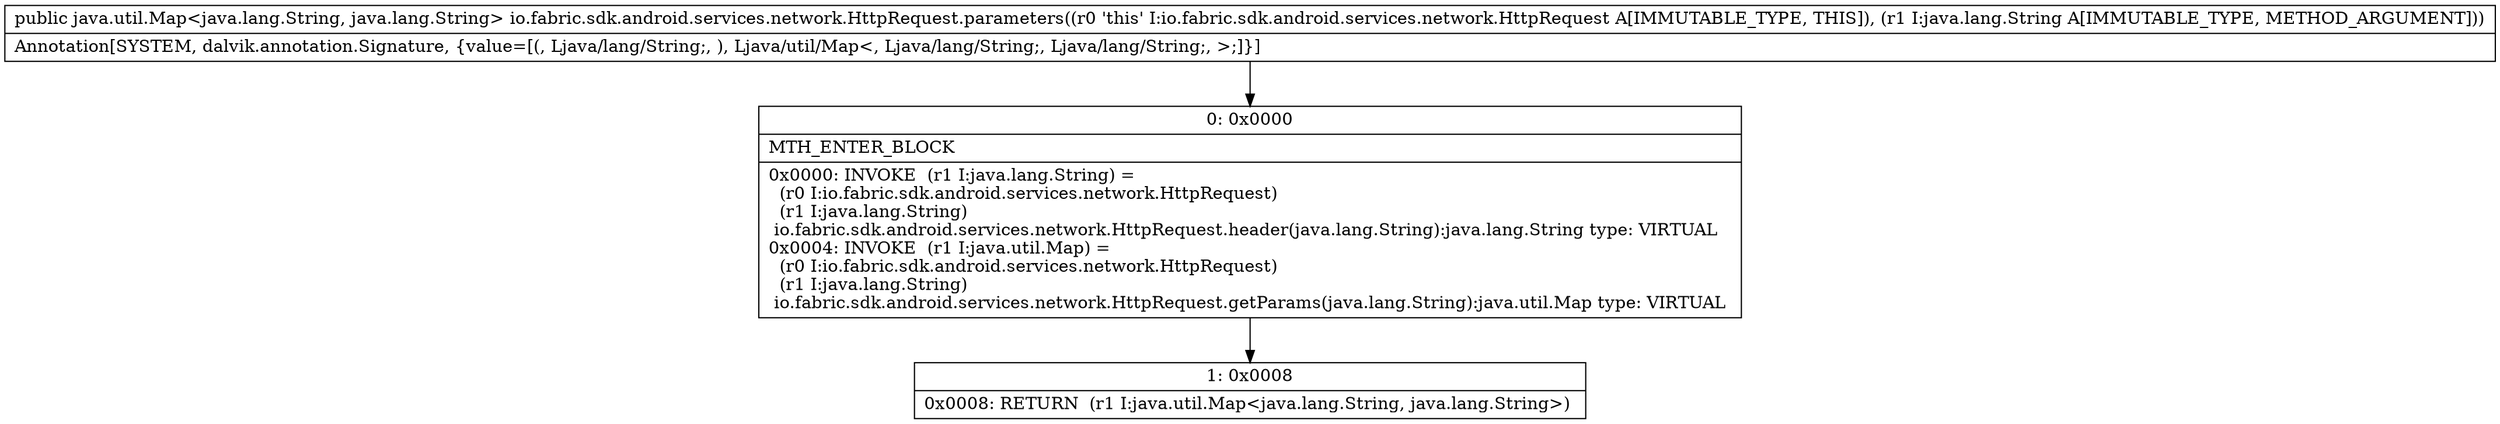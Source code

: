 digraph "CFG forio.fabric.sdk.android.services.network.HttpRequest.parameters(Ljava\/lang\/String;)Ljava\/util\/Map;" {
Node_0 [shape=record,label="{0\:\ 0x0000|MTH_ENTER_BLOCK\l|0x0000: INVOKE  (r1 I:java.lang.String) = \l  (r0 I:io.fabric.sdk.android.services.network.HttpRequest)\l  (r1 I:java.lang.String)\l io.fabric.sdk.android.services.network.HttpRequest.header(java.lang.String):java.lang.String type: VIRTUAL \l0x0004: INVOKE  (r1 I:java.util.Map) = \l  (r0 I:io.fabric.sdk.android.services.network.HttpRequest)\l  (r1 I:java.lang.String)\l io.fabric.sdk.android.services.network.HttpRequest.getParams(java.lang.String):java.util.Map type: VIRTUAL \l}"];
Node_1 [shape=record,label="{1\:\ 0x0008|0x0008: RETURN  (r1 I:java.util.Map\<java.lang.String, java.lang.String\>) \l}"];
MethodNode[shape=record,label="{public java.util.Map\<java.lang.String, java.lang.String\> io.fabric.sdk.android.services.network.HttpRequest.parameters((r0 'this' I:io.fabric.sdk.android.services.network.HttpRequest A[IMMUTABLE_TYPE, THIS]), (r1 I:java.lang.String A[IMMUTABLE_TYPE, METHOD_ARGUMENT]))  | Annotation[SYSTEM, dalvik.annotation.Signature, \{value=[(, Ljava\/lang\/String;, ), Ljava\/util\/Map\<, Ljava\/lang\/String;, Ljava\/lang\/String;, \>;]\}]\l}"];
MethodNode -> Node_0;
Node_0 -> Node_1;
}

